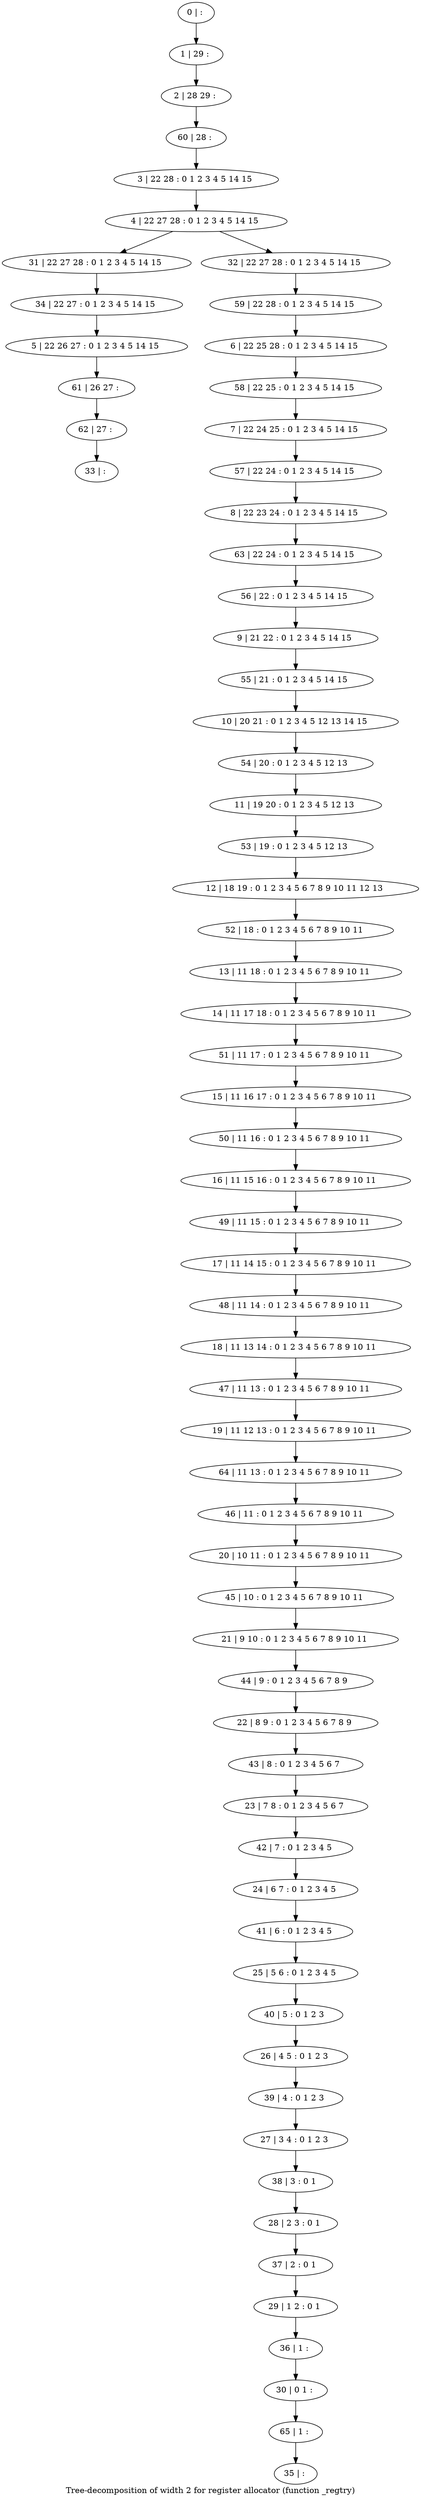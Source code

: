 digraph G {
graph [label="Tree-decomposition of width 2 for register allocator (function _regtry)"]
0[label="0 | : "];
1[label="1 | 29 : "];
2[label="2 | 28 29 : "];
3[label="3 | 22 28 : 0 1 2 3 4 5 14 15 "];
4[label="4 | 22 27 28 : 0 1 2 3 4 5 14 15 "];
5[label="5 | 22 26 27 : 0 1 2 3 4 5 14 15 "];
6[label="6 | 22 25 28 : 0 1 2 3 4 5 14 15 "];
7[label="7 | 22 24 25 : 0 1 2 3 4 5 14 15 "];
8[label="8 | 22 23 24 : 0 1 2 3 4 5 14 15 "];
9[label="9 | 21 22 : 0 1 2 3 4 5 14 15 "];
10[label="10 | 20 21 : 0 1 2 3 4 5 12 13 14 15 "];
11[label="11 | 19 20 : 0 1 2 3 4 5 12 13 "];
12[label="12 | 18 19 : 0 1 2 3 4 5 6 7 8 9 10 11 12 13 "];
13[label="13 | 11 18 : 0 1 2 3 4 5 6 7 8 9 10 11 "];
14[label="14 | 11 17 18 : 0 1 2 3 4 5 6 7 8 9 10 11 "];
15[label="15 | 11 16 17 : 0 1 2 3 4 5 6 7 8 9 10 11 "];
16[label="16 | 11 15 16 : 0 1 2 3 4 5 6 7 8 9 10 11 "];
17[label="17 | 11 14 15 : 0 1 2 3 4 5 6 7 8 9 10 11 "];
18[label="18 | 11 13 14 : 0 1 2 3 4 5 6 7 8 9 10 11 "];
19[label="19 | 11 12 13 : 0 1 2 3 4 5 6 7 8 9 10 11 "];
20[label="20 | 10 11 : 0 1 2 3 4 5 6 7 8 9 10 11 "];
21[label="21 | 9 10 : 0 1 2 3 4 5 6 7 8 9 10 11 "];
22[label="22 | 8 9 : 0 1 2 3 4 5 6 7 8 9 "];
23[label="23 | 7 8 : 0 1 2 3 4 5 6 7 "];
24[label="24 | 6 7 : 0 1 2 3 4 5 "];
25[label="25 | 5 6 : 0 1 2 3 4 5 "];
26[label="26 | 4 5 : 0 1 2 3 "];
27[label="27 | 3 4 : 0 1 2 3 "];
28[label="28 | 2 3 : 0 1 "];
29[label="29 | 1 2 : 0 1 "];
30[label="30 | 0 1 : "];
31[label="31 | 22 27 28 : 0 1 2 3 4 5 14 15 "];
32[label="32 | 22 27 28 : 0 1 2 3 4 5 14 15 "];
33[label="33 | : "];
34[label="34 | 22 27 : 0 1 2 3 4 5 14 15 "];
35[label="35 | : "];
36[label="36 | 1 : "];
37[label="37 | 2 : 0 1 "];
38[label="38 | 3 : 0 1 "];
39[label="39 | 4 : 0 1 2 3 "];
40[label="40 | 5 : 0 1 2 3 "];
41[label="41 | 6 : 0 1 2 3 4 5 "];
42[label="42 | 7 : 0 1 2 3 4 5 "];
43[label="43 | 8 : 0 1 2 3 4 5 6 7 "];
44[label="44 | 9 : 0 1 2 3 4 5 6 7 8 9 "];
45[label="45 | 10 : 0 1 2 3 4 5 6 7 8 9 10 11 "];
46[label="46 | 11 : 0 1 2 3 4 5 6 7 8 9 10 11 "];
47[label="47 | 11 13 : 0 1 2 3 4 5 6 7 8 9 10 11 "];
48[label="48 | 11 14 : 0 1 2 3 4 5 6 7 8 9 10 11 "];
49[label="49 | 11 15 : 0 1 2 3 4 5 6 7 8 9 10 11 "];
50[label="50 | 11 16 : 0 1 2 3 4 5 6 7 8 9 10 11 "];
51[label="51 | 11 17 : 0 1 2 3 4 5 6 7 8 9 10 11 "];
52[label="52 | 18 : 0 1 2 3 4 5 6 7 8 9 10 11 "];
53[label="53 | 19 : 0 1 2 3 4 5 12 13 "];
54[label="54 | 20 : 0 1 2 3 4 5 12 13 "];
55[label="55 | 21 : 0 1 2 3 4 5 14 15 "];
56[label="56 | 22 : 0 1 2 3 4 5 14 15 "];
57[label="57 | 22 24 : 0 1 2 3 4 5 14 15 "];
58[label="58 | 22 25 : 0 1 2 3 4 5 14 15 "];
59[label="59 | 22 28 : 0 1 2 3 4 5 14 15 "];
60[label="60 | 28 : "];
61[label="61 | 26 27 : "];
62[label="62 | 27 : "];
63[label="63 | 22 24 : 0 1 2 3 4 5 14 15 "];
64[label="64 | 11 13 : 0 1 2 3 4 5 6 7 8 9 10 11 "];
65[label="65 | 1 : "];
0->1 ;
1->2 ;
3->4 ;
13->14 ;
4->31 ;
4->32 ;
34->5 ;
31->34 ;
36->30 ;
29->36 ;
37->29 ;
28->37 ;
38->28 ;
27->38 ;
39->27 ;
26->39 ;
40->26 ;
25->40 ;
41->25 ;
24->41 ;
42->24 ;
23->42 ;
43->23 ;
22->43 ;
44->22 ;
21->44 ;
45->21 ;
20->45 ;
46->20 ;
47->19 ;
18->47 ;
48->18 ;
17->48 ;
49->17 ;
16->49 ;
50->16 ;
15->50 ;
51->15 ;
14->51 ;
52->13 ;
12->52 ;
53->12 ;
11->53 ;
54->11 ;
10->54 ;
55->10 ;
9->55 ;
56->9 ;
57->8 ;
7->57 ;
58->7 ;
6->58 ;
59->6 ;
32->59 ;
60->3 ;
2->60 ;
5->61 ;
62->33 ;
61->62 ;
63->56 ;
8->63 ;
64->46 ;
19->64 ;
65->35 ;
30->65 ;
}
